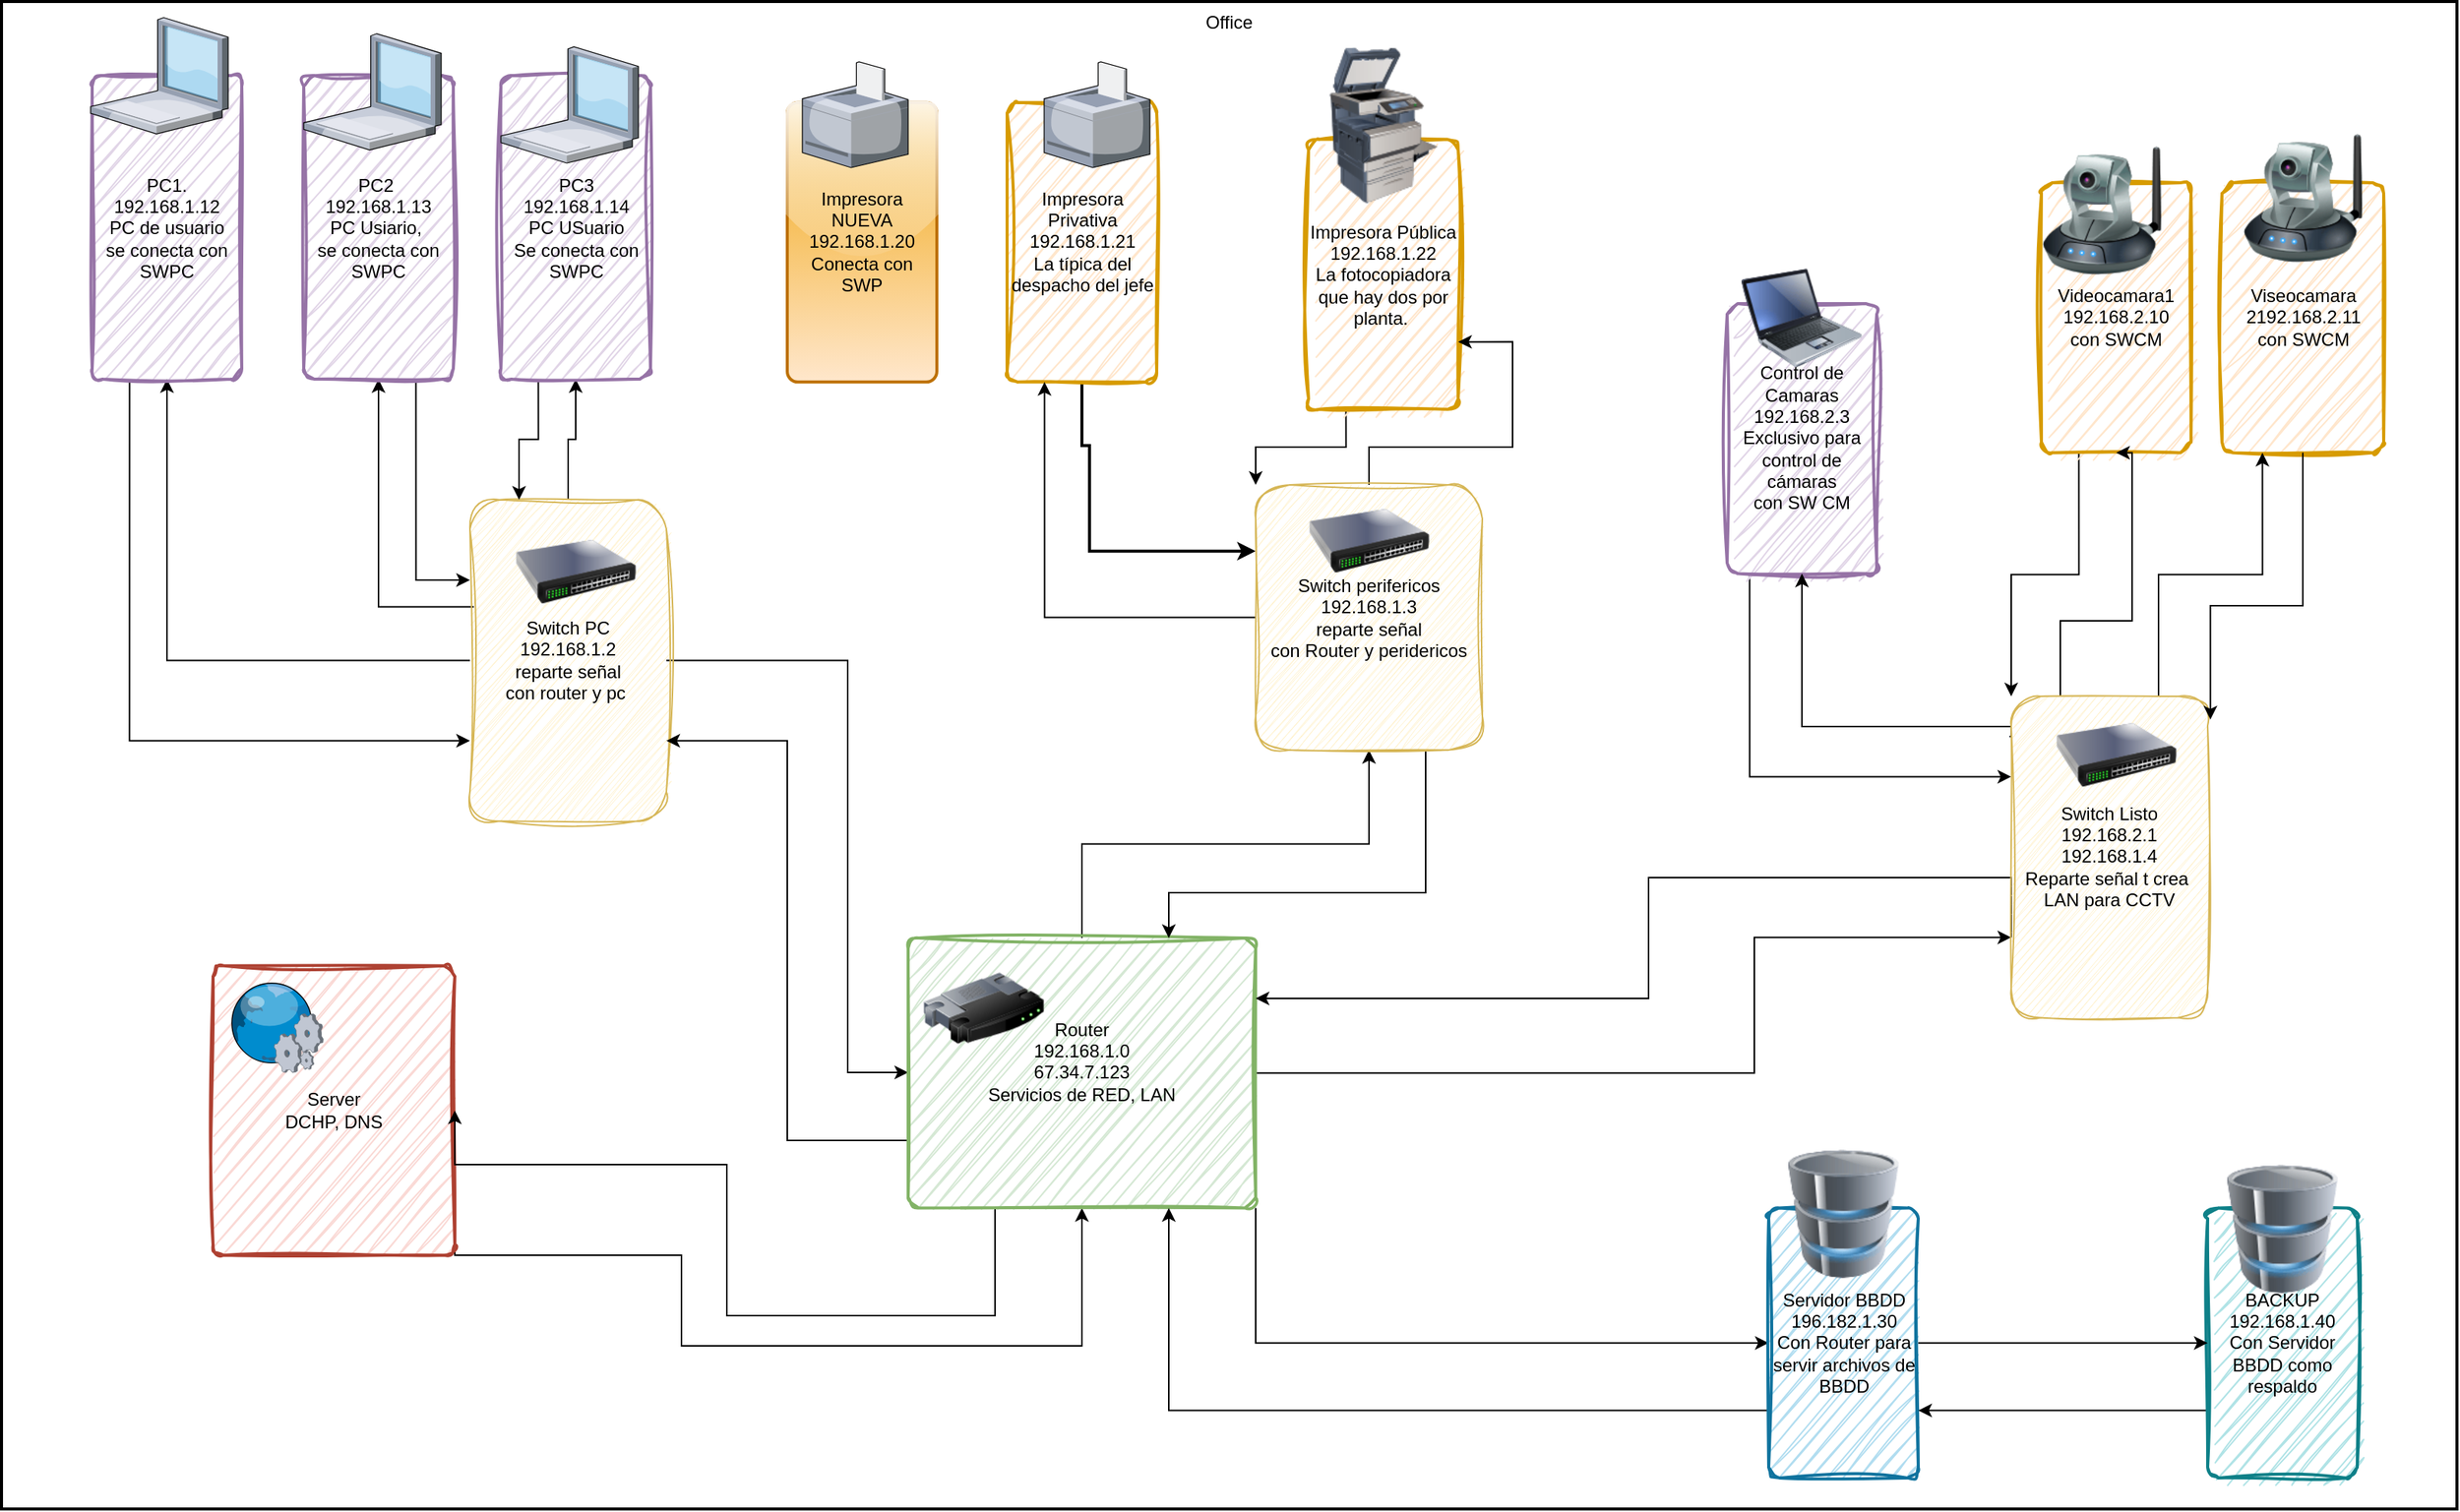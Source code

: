 <mxfile version="24.7.4">
  <diagram name="Página-1" id="g_phrMbrxPT7tr784Q3B">
    <mxGraphModel dx="1972" dy="2281" grid="1" gridSize="10" guides="1" tooltips="1" connect="1" arrows="1" fold="1" page="1" pageScale="1" pageWidth="827" pageHeight="1169" math="0" shadow="0">
      <root>
        <mxCell id="0" />
        <mxCell id="1" parent="0" />
        <mxCell id="2" value="Office" style="whiteSpace=wrap;strokeWidth=2;verticalAlign=top;" parent="1" vertex="1">
          <mxGeometry x="110" y="-810" width="1625" height="997.98" as="geometry" />
        </mxCell>
        <mxCell id="Oyzfz_RZIPK-lS8FoXL0-39" style="edgeStyle=orthogonalEdgeStyle;rounded=0;orthogonalLoop=1;jettySize=auto;html=1;exitX=0.02;exitY=0.333;exitDx=0;exitDy=0;exitPerimeter=0;" edge="1" parent="2" source="Oyzfz_RZIPK-lS8FoXL0-37" target="6">
          <mxGeometry relative="1" as="geometry" />
        </mxCell>
        <mxCell id="Oyzfz_RZIPK-lS8FoXL0-40" style="edgeStyle=orthogonalEdgeStyle;rounded=0;orthogonalLoop=1;jettySize=auto;html=1;" edge="1" parent="2" source="Oyzfz_RZIPK-lS8FoXL0-37" target="5">
          <mxGeometry relative="1" as="geometry" />
        </mxCell>
        <mxCell id="Oyzfz_RZIPK-lS8FoXL0-44" style="edgeStyle=orthogonalEdgeStyle;rounded=0;orthogonalLoop=1;jettySize=auto;html=1;" edge="1" parent="2" source="Oyzfz_RZIPK-lS8FoXL0-37" target="4">
          <mxGeometry relative="1" as="geometry">
            <Array as="points">
              <mxPoint x="560" y="436" />
              <mxPoint x="560" y="709" />
            </Array>
          </mxGeometry>
        </mxCell>
        <mxCell id="Oyzfz_RZIPK-lS8FoXL0-58" style="edgeStyle=orthogonalEdgeStyle;rounded=0;orthogonalLoop=1;jettySize=auto;html=1;exitX=0.5;exitY=0;exitDx=0;exitDy=0;entryX=0.5;entryY=1;entryDx=0;entryDy=0;" edge="1" parent="2" source="Oyzfz_RZIPK-lS8FoXL0-37" target="7">
          <mxGeometry relative="1" as="geometry" />
        </mxCell>
        <mxCell id="Oyzfz_RZIPK-lS8FoXL0-37" value="Switch PC&lt;div&gt;192.168.1.2&lt;/div&gt;&lt;div&gt;reparte señal&lt;/div&gt;&lt;div&gt;con router y pc&amp;nbsp;&lt;/div&gt;" style="rounded=1;whiteSpace=wrap;html=1;fillColor=#fff2cc;strokeColor=#d6b656;glass=0;shadow=0;sketch=1;curveFitting=1;jiggle=2;" vertex="1" parent="2">
          <mxGeometry x="310" y="329.831" width="130" height="212.794" as="geometry" />
        </mxCell>
        <mxCell id="Oyzfz_RZIPK-lS8FoXL0-47" style="edgeStyle=orthogonalEdgeStyle;rounded=0;orthogonalLoop=1;jettySize=auto;html=1;exitX=1;exitY=0.75;exitDx=0;exitDy=0;entryX=0.5;entryY=1;entryDx=0;entryDy=0;" edge="1" parent="2" source="3" target="4">
          <mxGeometry relative="1" as="geometry">
            <Array as="points">
              <mxPoint x="300" y="830" />
              <mxPoint x="450" y="830" />
              <mxPoint x="450" y="890" />
              <mxPoint x="715" y="890" />
            </Array>
          </mxGeometry>
        </mxCell>
        <mxCell id="3" value="Server&#xa;DCHP, DNS" style="rounded=1;absoluteArcSize=1;arcSize=14;whiteSpace=wrap;strokeWidth=2;fillColor=#fad9d5;strokeColor=#ae4132;glass=0;shadow=0;sketch=1;curveFitting=1;jiggle=2;" parent="2" vertex="1">
          <mxGeometry x="140" y="638.38" width="160" height="191.62" as="geometry" />
        </mxCell>
        <mxCell id="Oyzfz_RZIPK-lS8FoXL0-48" style="edgeStyle=orthogonalEdgeStyle;rounded=0;orthogonalLoop=1;jettySize=auto;html=1;exitX=0.25;exitY=1;exitDx=0;exitDy=0;entryX=1;entryY=0.5;entryDx=0;entryDy=0;" edge="1" parent="2" source="4" target="3">
          <mxGeometry relative="1" as="geometry">
            <Array as="points">
              <mxPoint x="657" y="870" />
              <mxPoint x="480" y="870" />
              <mxPoint x="480" y="770" />
              <mxPoint x="300" y="770" />
            </Array>
          </mxGeometry>
        </mxCell>
        <mxCell id="Oyzfz_RZIPK-lS8FoXL0-49" style="edgeStyle=orthogonalEdgeStyle;rounded=0;orthogonalLoop=1;jettySize=auto;html=1;exitX=0;exitY=0.75;exitDx=0;exitDy=0;entryX=1;entryY=0.75;entryDx=0;entryDy=0;" edge="1" parent="2" source="4" target="Oyzfz_RZIPK-lS8FoXL0-37">
          <mxGeometry relative="1" as="geometry" />
        </mxCell>
        <mxCell id="Oyzfz_RZIPK-lS8FoXL0-68" style="edgeStyle=orthogonalEdgeStyle;rounded=0;orthogonalLoop=1;jettySize=auto;html=1;exitX=1;exitY=0.5;exitDx=0;exitDy=0;entryX=0;entryY=0.75;entryDx=0;entryDy=0;" edge="1" parent="2" source="4" target="Oyzfz_RZIPK-lS8FoXL0-50">
          <mxGeometry relative="1" as="geometry">
            <Array as="points">
              <mxPoint x="1160" y="709" />
              <mxPoint x="1160" y="620" />
            </Array>
          </mxGeometry>
        </mxCell>
        <mxCell id="Oyzfz_RZIPK-lS8FoXL0-131" style="edgeStyle=orthogonalEdgeStyle;rounded=0;orthogonalLoop=1;jettySize=auto;html=1;exitX=1;exitY=1;exitDx=0;exitDy=0;entryX=0;entryY=0.5;entryDx=0;entryDy=0;" edge="1" parent="2" source="4" target="10">
          <mxGeometry relative="1" as="geometry" />
        </mxCell>
        <mxCell id="Oyzfz_RZIPK-lS8FoXL0-134" style="edgeStyle=orthogonalEdgeStyle;rounded=0;orthogonalLoop=1;jettySize=auto;html=1;exitX=0.5;exitY=0;exitDx=0;exitDy=0;entryX=0.5;entryY=1;entryDx=0;entryDy=0;" edge="1" parent="2" source="4" target="Oyzfz_RZIPK-lS8FoXL0-52">
          <mxGeometry relative="1" as="geometry" />
        </mxCell>
        <mxCell id="4" value="Router&#xa;192.168.1.0&#xa;67.34.7.123&#xa;Servicios de RED, LAN&#xa;" style="rounded=1;absoluteArcSize=1;arcSize=14;whiteSpace=wrap;strokeWidth=2;fillColor=#d5e8d4;strokeColor=#82b366;glass=0;shadow=0;sketch=1;curveFitting=1;jiggle=2;" parent="2" vertex="1">
          <mxGeometry x="600" y="619.997" width="230" height="178.726" as="geometry" />
        </mxCell>
        <mxCell id="Oyzfz_RZIPK-lS8FoXL0-61" style="edgeStyle=orthogonalEdgeStyle;rounded=0;orthogonalLoop=1;jettySize=auto;html=1;exitX=0.25;exitY=1;exitDx=0;exitDy=0;entryX=0;entryY=0.75;entryDx=0;entryDy=0;" edge="1" parent="2" source="5" target="Oyzfz_RZIPK-lS8FoXL0-37">
          <mxGeometry relative="1" as="geometry" />
        </mxCell>
        <mxCell id="5" value="PC1.&#xa;192.168.1.12&#xa;PC de usuario&#xa;se conecta con SWPC" style="rounded=1;absoluteArcSize=1;arcSize=14;whiteSpace=wrap;strokeWidth=2;fillColor=#e1d5e7;strokeColor=#9673a6;glass=0;shadow=0;sketch=1;curveFitting=1;jiggle=2;" parent="2" vertex="1">
          <mxGeometry x="60" y="49.06" width="99" height="200.94" as="geometry" />
        </mxCell>
        <mxCell id="Oyzfz_RZIPK-lS8FoXL0-59" style="edgeStyle=orthogonalEdgeStyle;rounded=0;orthogonalLoop=1;jettySize=auto;html=1;exitX=0.75;exitY=1;exitDx=0;exitDy=0;entryX=0;entryY=0.25;entryDx=0;entryDy=0;" edge="1" parent="2" source="6" target="Oyzfz_RZIPK-lS8FoXL0-37">
          <mxGeometry relative="1" as="geometry" />
        </mxCell>
        <mxCell id="6" value="PC2 &#xa;192.168.1.13&#xa;PC Usiario, &#xa;se conecta con SWPC" style="rounded=1;absoluteArcSize=1;arcSize=14;whiteSpace=wrap;strokeWidth=2;fillColor=#e1d5e7;strokeColor=#9673a6;glass=0;shadow=0;sketch=1;curveFitting=1;jiggle=2;" parent="2" vertex="1">
          <mxGeometry x="200" y="49.06" width="99" height="200.94" as="geometry" />
        </mxCell>
        <mxCell id="Oyzfz_RZIPK-lS8FoXL0-57" style="edgeStyle=orthogonalEdgeStyle;rounded=0;orthogonalLoop=1;jettySize=auto;html=1;exitX=0.25;exitY=1;exitDx=0;exitDy=0;entryX=0.25;entryY=0;entryDx=0;entryDy=0;" edge="1" parent="2" source="7" target="Oyzfz_RZIPK-lS8FoXL0-37">
          <mxGeometry relative="1" as="geometry" />
        </mxCell>
        <mxCell id="7" value="PC3&#xa;192.168.1.14&#xa;PC USuario&#xa;Se conecta con SWPC" style="rounded=1;absoluteArcSize=1;arcSize=14;whiteSpace=wrap;strokeWidth=2;fillColor=#e1d5e7;strokeColor=#9673a6;glass=0;shadow=0;sketch=1;curveFitting=1;jiggle=2;" parent="2" vertex="1">
          <mxGeometry x="330.5" y="49.06" width="99" height="200.94" as="geometry" />
        </mxCell>
        <mxCell id="Oyzfz_RZIPK-lS8FoXL0-56" style="edgeStyle=orthogonalEdgeStyle;rounded=0;orthogonalLoop=1;jettySize=auto;html=1;entryX=0;entryY=0.25;entryDx=0;entryDy=0;strokeWidth=2;" edge="1" parent="2" source="8" target="Oyzfz_RZIPK-lS8FoXL0-52">
          <mxGeometry relative="1" as="geometry">
            <Array as="points">
              <mxPoint x="715" y="294" />
              <mxPoint x="720" y="294" />
              <mxPoint x="720" y="364" />
            </Array>
          </mxGeometry>
        </mxCell>
        <mxCell id="8" value="Impresora Privativa&#xa;192.168.1.21&#xa;La típica del despacho del jefe" style="rounded=1;absoluteArcSize=1;arcSize=14;whiteSpace=wrap;strokeWidth=2;fillColor=#ffe6cc;strokeColor=#d79b00;glass=0;shadow=0;sketch=1;curveFitting=1;jiggle=2;" parent="2" vertex="1">
          <mxGeometry x="665.5" y="66.91" width="99" height="185.014" as="geometry" />
        </mxCell>
        <mxCell id="Oyzfz_RZIPK-lS8FoXL0-72" style="edgeStyle=orthogonalEdgeStyle;rounded=0;orthogonalLoop=1;jettySize=auto;html=1;exitX=0.25;exitY=1;exitDx=0;exitDy=0;entryX=0;entryY=0;entryDx=0;entryDy=0;" edge="1" parent="2" source="9" target="Oyzfz_RZIPK-lS8FoXL0-52">
          <mxGeometry relative="1" as="geometry" />
        </mxCell>
        <mxCell id="9" value="Impresora Pública&#xa;192.168.1.22&#xa;La fotocopiadora que hay dos por planta. " style="rounded=1;absoluteArcSize=1;arcSize=14;whiteSpace=wrap;strokeWidth=2;fillColor=#ffe6cc;strokeColor=#d79b00;glass=0;shadow=0;sketch=1;curveFitting=1;jiggle=2;" parent="2" vertex="1">
          <mxGeometry x="865" y="91.283" width="99" height="178.722" as="geometry" />
        </mxCell>
        <mxCell id="Oyzfz_RZIPK-lS8FoXL0-130" style="edgeStyle=orthogonalEdgeStyle;rounded=0;orthogonalLoop=1;jettySize=auto;html=1;exitX=0;exitY=0.75;exitDx=0;exitDy=0;entryX=0.75;entryY=1;entryDx=0;entryDy=0;" edge="1" parent="2" source="10" target="4">
          <mxGeometry relative="1" as="geometry" />
        </mxCell>
        <mxCell id="10" value="Servidor BBDD&#xa;196.182.1.30&#xa;Con Router para servir archivos de BBDD" style="rounded=1;absoluteArcSize=1;arcSize=14;whiteSpace=wrap;strokeWidth=2;fillColor=#b1ddf0;strokeColor=#10739e;glass=0;shadow=0;sketch=1;curveFitting=1;jiggle=2;" parent="2" vertex="1">
          <mxGeometry x="1169.5" y="798.726" width="99" height="178.722" as="geometry" />
        </mxCell>
        <mxCell id="Oyzfz_RZIPK-lS8FoXL0-132" style="edgeStyle=orthogonalEdgeStyle;rounded=0;orthogonalLoop=1;jettySize=auto;html=1;exitX=0.15;exitY=0.998;exitDx=0;exitDy=0;entryX=0;entryY=0.25;entryDx=0;entryDy=0;exitPerimeter=0;" edge="1" parent="2" source="12" target="Oyzfz_RZIPK-lS8FoXL0-50">
          <mxGeometry relative="1" as="geometry" />
        </mxCell>
        <mxCell id="12" value="Control de Camaras&#xa;192.168.2.3&#xa;Exclusivo para control de cámaras&#xa;con SW CM" style="rounded=1;absoluteArcSize=1;arcSize=14;whiteSpace=wrap;strokeWidth=2;fillColor=#e1d5e7;strokeColor=#9673a6;glass=0;shadow=0;sketch=1;curveFitting=1;jiggle=2;" parent="2" vertex="1">
          <mxGeometry x="1142" y="200.003" width="99" height="178.722" as="geometry" />
        </mxCell>
        <mxCell id="Oyzfz_RZIPK-lS8FoXL0-65" style="edgeStyle=orthogonalEdgeStyle;rounded=0;orthogonalLoop=1;jettySize=auto;html=1;exitX=0.25;exitY=1;exitDx=0;exitDy=0;entryX=0;entryY=0;entryDx=0;entryDy=0;" edge="1" parent="2" source="13" target="Oyzfz_RZIPK-lS8FoXL0-50">
          <mxGeometry relative="1" as="geometry" />
        </mxCell>
        <mxCell id="13" value="Videocamara1&#xa;192.168.2.10&#xa;con SWCM" style="rounded=1;absoluteArcSize=1;arcSize=14;whiteSpace=wrap;strokeWidth=2;fillColor=#ffe6cc;strokeColor=#d79b00;glass=0;shadow=0;sketch=1;curveFitting=1;jiggle=2;" parent="2" vertex="1">
          <mxGeometry x="1350" y="120.003" width="99" height="178.722" as="geometry" />
        </mxCell>
        <mxCell id="14" value="Viseocamara 2192.168.2.11&#xa;con SWCM" style="rounded=1;absoluteArcSize=1;arcSize=14;whiteSpace=wrap;strokeWidth=2;fillColor=#ffe6cc;strokeColor=#d79b00;glass=0;shadow=0;sketch=1;curveFitting=1;jiggle=2;" parent="2" vertex="1">
          <mxGeometry x="1469.5" y="120.003" width="107" height="178.722" as="geometry" />
        </mxCell>
        <mxCell id="Oyzfz_RZIPK-lS8FoXL0-26" value="" style="verticalLabelPosition=bottom;sketch=0;aspect=fixed;html=1;verticalAlign=top;strokeColor=none;align=center;outlineConnect=0;shape=mxgraph.citrix.web_service;" vertex="1" parent="2">
          <mxGeometry x="150" y="649.023" width="63" height="60" as="geometry" />
        </mxCell>
        <mxCell id="Oyzfz_RZIPK-lS8FoXL0-27" value="" style="verticalLabelPosition=bottom;sketch=0;aspect=fixed;html=1;verticalAlign=top;strokeColor=none;align=center;outlineConnect=0;shape=mxgraph.citrix.laptop_1;" vertex="1" parent="2">
          <mxGeometry x="59" y="10.64" width="91" height="77" as="geometry" />
        </mxCell>
        <mxCell id="Oyzfz_RZIPK-lS8FoXL0-28" value="" style="verticalLabelPosition=bottom;sketch=0;aspect=fixed;html=1;verticalAlign=top;strokeColor=none;align=center;outlineConnect=0;shape=mxgraph.citrix.laptop_1;" vertex="1" parent="2">
          <mxGeometry x="200" y="21.279" width="91" height="77" as="geometry" />
        </mxCell>
        <mxCell id="Oyzfz_RZIPK-lS8FoXL0-29" value="" style="verticalLabelPosition=bottom;sketch=0;aspect=fixed;html=1;verticalAlign=top;strokeColor=none;align=center;outlineConnect=0;shape=mxgraph.citrix.laptop_1;" vertex="1" parent="2">
          <mxGeometry x="330.5" y="29.999" width="91" height="77" as="geometry" />
        </mxCell>
        <mxCell id="Oyzfz_RZIPK-lS8FoXL0-30" value="" style="verticalLabelPosition=bottom;sketch=0;aspect=fixed;html=1;verticalAlign=top;strokeColor=none;align=center;outlineConnect=0;shape=mxgraph.citrix.printer;" vertex="1" parent="2">
          <mxGeometry x="690" y="39.999" width="70" height="70" as="geometry" />
        </mxCell>
        <mxCell id="Oyzfz_RZIPK-lS8FoXL0-31" value="" style="image;html=1;image=img/lib/clip_art/networking/Ip_Camera_128x128.png" vertex="1" parent="2">
          <mxGeometry x="1350" y="95.861" width="80" height="85.118" as="geometry" />
        </mxCell>
        <mxCell id="Oyzfz_RZIPK-lS8FoXL0-32" value="" style="image;html=1;image=img/lib/clip_art/networking/Ip_Camera_128x128.png" vertex="1" parent="2">
          <mxGeometry x="1483" y="87.641" width="80" height="85.118" as="geometry" />
        </mxCell>
        <mxCell id="Oyzfz_RZIPK-lS8FoXL0-34" value="" style="image;html=1;image=img/lib/clip_art/networking/Router_128x128.png" vertex="1" parent="2">
          <mxGeometry x="610" y="623.908" width="80" height="85.118" as="geometry" />
        </mxCell>
        <mxCell id="Oyzfz_RZIPK-lS8FoXL0-35" value="" style="image;html=1;image=img/lib/clip_art/networking/Switch_128x128.png" vertex="1" parent="2">
          <mxGeometry x="340" y="340.471" width="80" height="74.478" as="geometry" />
        </mxCell>
        <mxCell id="Oyzfz_RZIPK-lS8FoXL0-63" style="edgeStyle=orthogonalEdgeStyle;rounded=0;orthogonalLoop=1;jettySize=auto;html=1;exitX=0.75;exitY=0;exitDx=0;exitDy=0;entryX=0.25;entryY=1;entryDx=0;entryDy=0;" edge="1" parent="2" source="Oyzfz_RZIPK-lS8FoXL0-50" target="14">
          <mxGeometry relative="1" as="geometry" />
        </mxCell>
        <mxCell id="Oyzfz_RZIPK-lS8FoXL0-64" style="edgeStyle=orthogonalEdgeStyle;rounded=0;orthogonalLoop=1;jettySize=auto;html=1;exitX=0.25;exitY=0;exitDx=0;exitDy=0;entryX=0.5;entryY=1;entryDx=0;entryDy=0;" edge="1" parent="2" source="Oyzfz_RZIPK-lS8FoXL0-50" target="13">
          <mxGeometry relative="1" as="geometry">
            <Array as="points">
              <mxPoint x="1362" y="410" />
              <mxPoint x="1410" y="410" />
              <mxPoint x="1410" y="299" />
            </Array>
          </mxGeometry>
        </mxCell>
        <mxCell id="Oyzfz_RZIPK-lS8FoXL0-69" style="edgeStyle=orthogonalEdgeStyle;rounded=0;orthogonalLoop=1;jettySize=auto;html=1;exitX=0;exitY=0.75;exitDx=0;exitDy=0;" edge="1" parent="2" source="Oyzfz_RZIPK-lS8FoXL0-50">
          <mxGeometry relative="1" as="geometry">
            <mxPoint x="830" y="660" as="targetPoint" />
            <Array as="points">
              <mxPoint x="1300" y="580" />
              <mxPoint x="1090" y="580" />
              <mxPoint x="1090" y="660" />
              <mxPoint x="830" y="660" />
            </Array>
          </mxGeometry>
        </mxCell>
        <mxCell id="Oyzfz_RZIPK-lS8FoXL0-133" style="edgeStyle=orthogonalEdgeStyle;rounded=0;orthogonalLoop=1;jettySize=auto;html=1;exitX=-0.009;exitY=0.125;exitDx=0;exitDy=0;entryX=0.5;entryY=1;entryDx=0;entryDy=0;exitPerimeter=0;" edge="1" parent="2" source="Oyzfz_RZIPK-lS8FoXL0-50" target="12">
          <mxGeometry relative="1" as="geometry">
            <Array as="points">
              <mxPoint x="1330" y="480" />
              <mxPoint x="1192" y="480" />
            </Array>
          </mxGeometry>
        </mxCell>
        <mxCell id="Oyzfz_RZIPK-lS8FoXL0-50" value="Switch Listo&lt;div&gt;192.168.2.1&lt;/div&gt;&lt;div&gt;192.168.1.4&lt;/div&gt;&lt;div&gt;Reparte señal t crea&amp;nbsp; LAN para CCTV&lt;/div&gt;" style="rounded=1;whiteSpace=wrap;html=1;fillColor=#fff2cc;strokeColor=#d6b656;glass=0;shadow=0;sketch=1;curveFitting=1;jiggle=2;" vertex="1" parent="2">
          <mxGeometry x="1330" y="460.002" width="130" height="212.794" as="geometry" />
        </mxCell>
        <mxCell id="Oyzfz_RZIPK-lS8FoXL0-51" value="" style="image;html=1;image=img/lib/clip_art/networking/Switch_128x128.png" vertex="1" parent="2">
          <mxGeometry x="1359.5" y="461.752" width="80" height="74.478" as="geometry" />
        </mxCell>
        <mxCell id="Oyzfz_RZIPK-lS8FoXL0-71" style="edgeStyle=orthogonalEdgeStyle;rounded=0;orthogonalLoop=1;jettySize=auto;html=1;exitX=0;exitY=0.5;exitDx=0;exitDy=0;entryX=0.25;entryY=1;entryDx=0;entryDy=0;" edge="1" parent="2" source="Oyzfz_RZIPK-lS8FoXL0-52" target="8">
          <mxGeometry relative="1" as="geometry" />
        </mxCell>
        <mxCell id="Oyzfz_RZIPK-lS8FoXL0-73" style="edgeStyle=orthogonalEdgeStyle;rounded=0;orthogonalLoop=1;jettySize=auto;html=1;exitX=0.5;exitY=0;exitDx=0;exitDy=0;entryX=1;entryY=0.75;entryDx=0;entryDy=0;" edge="1" parent="2" source="Oyzfz_RZIPK-lS8FoXL0-52" target="9">
          <mxGeometry relative="1" as="geometry" />
        </mxCell>
        <mxCell id="Oyzfz_RZIPK-lS8FoXL0-135" style="edgeStyle=orthogonalEdgeStyle;rounded=0;orthogonalLoop=1;jettySize=auto;html=1;exitX=0.75;exitY=1;exitDx=0;exitDy=0;entryX=0.75;entryY=0;entryDx=0;entryDy=0;" edge="1" parent="2" source="Oyzfz_RZIPK-lS8FoXL0-52" target="4">
          <mxGeometry relative="1" as="geometry">
            <Array as="points">
              <mxPoint x="943" y="590" />
              <mxPoint x="773" y="590" />
            </Array>
          </mxGeometry>
        </mxCell>
        <mxCell id="Oyzfz_RZIPK-lS8FoXL0-52" value="Switch perifericos&lt;div&gt;192.168.1.3&lt;/div&gt;&lt;div&gt;reparte señal&lt;/div&gt;&lt;div&gt;con Router y peridericos&lt;/div&gt;" style="rounded=1;whiteSpace=wrap;html=1;fillColor=#fff2cc;strokeColor=#d6b656;glass=0;shadow=0;sketch=1;curveFitting=1;jiggle=2;" vertex="1" parent="2">
          <mxGeometry x="830" y="320.003" width="150" height="175.555" as="geometry" />
        </mxCell>
        <mxCell id="Oyzfz_RZIPK-lS8FoXL0-53" value="" style="image;html=1;image=img/lib/clip_art/networking/Switch_128x128.png" vertex="1" parent="2">
          <mxGeometry x="865" y="320.003" width="80" height="74.478" as="geometry" />
        </mxCell>
        <mxCell id="Oyzfz_RZIPK-lS8FoXL0-62" style="edgeStyle=orthogonalEdgeStyle;rounded=0;orthogonalLoop=1;jettySize=auto;html=1;exitX=0.5;exitY=1;exitDx=0;exitDy=0;entryX=1.014;entryY=0.072;entryDx=0;entryDy=0;entryPerimeter=0;" edge="1" parent="2" source="14" target="Oyzfz_RZIPK-lS8FoXL0-50">
          <mxGeometry relative="1" as="geometry">
            <Array as="points">
              <mxPoint x="1523" y="400" />
              <mxPoint x="1462" y="400" />
            </Array>
          </mxGeometry>
        </mxCell>
        <mxCell id="Oyzfz_RZIPK-lS8FoXL0-66" value="" style="image;html=1;image=img/lib/clip_art/computers/Printer_Commercial_128x128.png" vertex="1" parent="2">
          <mxGeometry x="855" y="29.996" width="119" height="104.269" as="geometry" />
        </mxCell>
        <mxCell id="Oyzfz_RZIPK-lS8FoXL0-67" value="" style="image;html=1;image=img/lib/clip_art/computers/Laptop_128x128.png" vertex="1" parent="2">
          <mxGeometry x="1151.5" y="166.803" width="80" height="85.118" as="geometry" />
        </mxCell>
        <mxCell id="Oyzfz_RZIPK-lS8FoXL0-74" value="" style="image;html=1;image=img/lib/clip_art/computers/Database_128x128.png" vertex="1" parent="2">
          <mxGeometry x="1179" y="760.003" width="80" height="85.118" as="geometry" />
        </mxCell>
        <mxCell id="Oyzfz_RZIPK-lS8FoXL0-129" style="edgeStyle=orthogonalEdgeStyle;rounded=0;orthogonalLoop=1;jettySize=auto;html=1;exitX=0;exitY=0.75;exitDx=0;exitDy=0;entryX=1;entryY=0.75;entryDx=0;entryDy=0;" edge="1" parent="2" source="Oyzfz_RZIPK-lS8FoXL0-75" target="10">
          <mxGeometry relative="1" as="geometry" />
        </mxCell>
        <mxCell id="Oyzfz_RZIPK-lS8FoXL0-75" value="BACKUP&#xa;192.168.1.40&#xa;Con Servidor BBDD como respaldo" style="rounded=1;absoluteArcSize=1;arcSize=14;whiteSpace=wrap;strokeWidth=2;fillColor=#b0e3e6;strokeColor=#0e8088;glass=0;shadow=0;sketch=1;curveFitting=1;jiggle=2;" vertex="1" parent="2">
          <mxGeometry x="1460" y="798.726" width="99" height="178.722" as="geometry" />
        </mxCell>
        <mxCell id="Oyzfz_RZIPK-lS8FoXL0-128" value="" style="image;html=1;image=img/lib/clip_art/computers/Database_128x128.png" vertex="1" parent="2">
          <mxGeometry x="1469.5" y="770.003" width="80" height="85.118" as="geometry" />
        </mxCell>
        <mxCell id="Oyzfz_RZIPK-lS8FoXL0-76" value="" style="edgeStyle=orthogonalEdgeStyle;rounded=0;orthogonalLoop=1;jettySize=auto;html=1;" edge="1" parent="2" source="10" target="Oyzfz_RZIPK-lS8FoXL0-75">
          <mxGeometry relative="1" as="geometry" />
        </mxCell>
        <mxCell id="Oyzfz_RZIPK-lS8FoXL0-138" value="Impresora NUEVA&#xa;192.168.1.20&#xa;Conecta con SWP" style="rounded=1;absoluteArcSize=1;arcSize=14;whiteSpace=wrap;strokeWidth=2;fillColor=#f0a30a;strokeColor=#BD7000;fontColor=#000000;gradientColor=#ffe7cc;glass=1;" vertex="1" parent="2">
          <mxGeometry x="520" y="66.91" width="99" height="185.014" as="geometry" />
        </mxCell>
        <mxCell id="Oyzfz_RZIPK-lS8FoXL0-137" value="" style="verticalLabelPosition=bottom;sketch=0;aspect=fixed;html=1;verticalAlign=top;strokeColor=none;align=center;outlineConnect=0;shape=mxgraph.citrix.printer;" vertex="1" parent="2">
          <mxGeometry x="530" y="39.999" width="70" height="70" as="geometry" />
        </mxCell>
      </root>
    </mxGraphModel>
  </diagram>
</mxfile>
